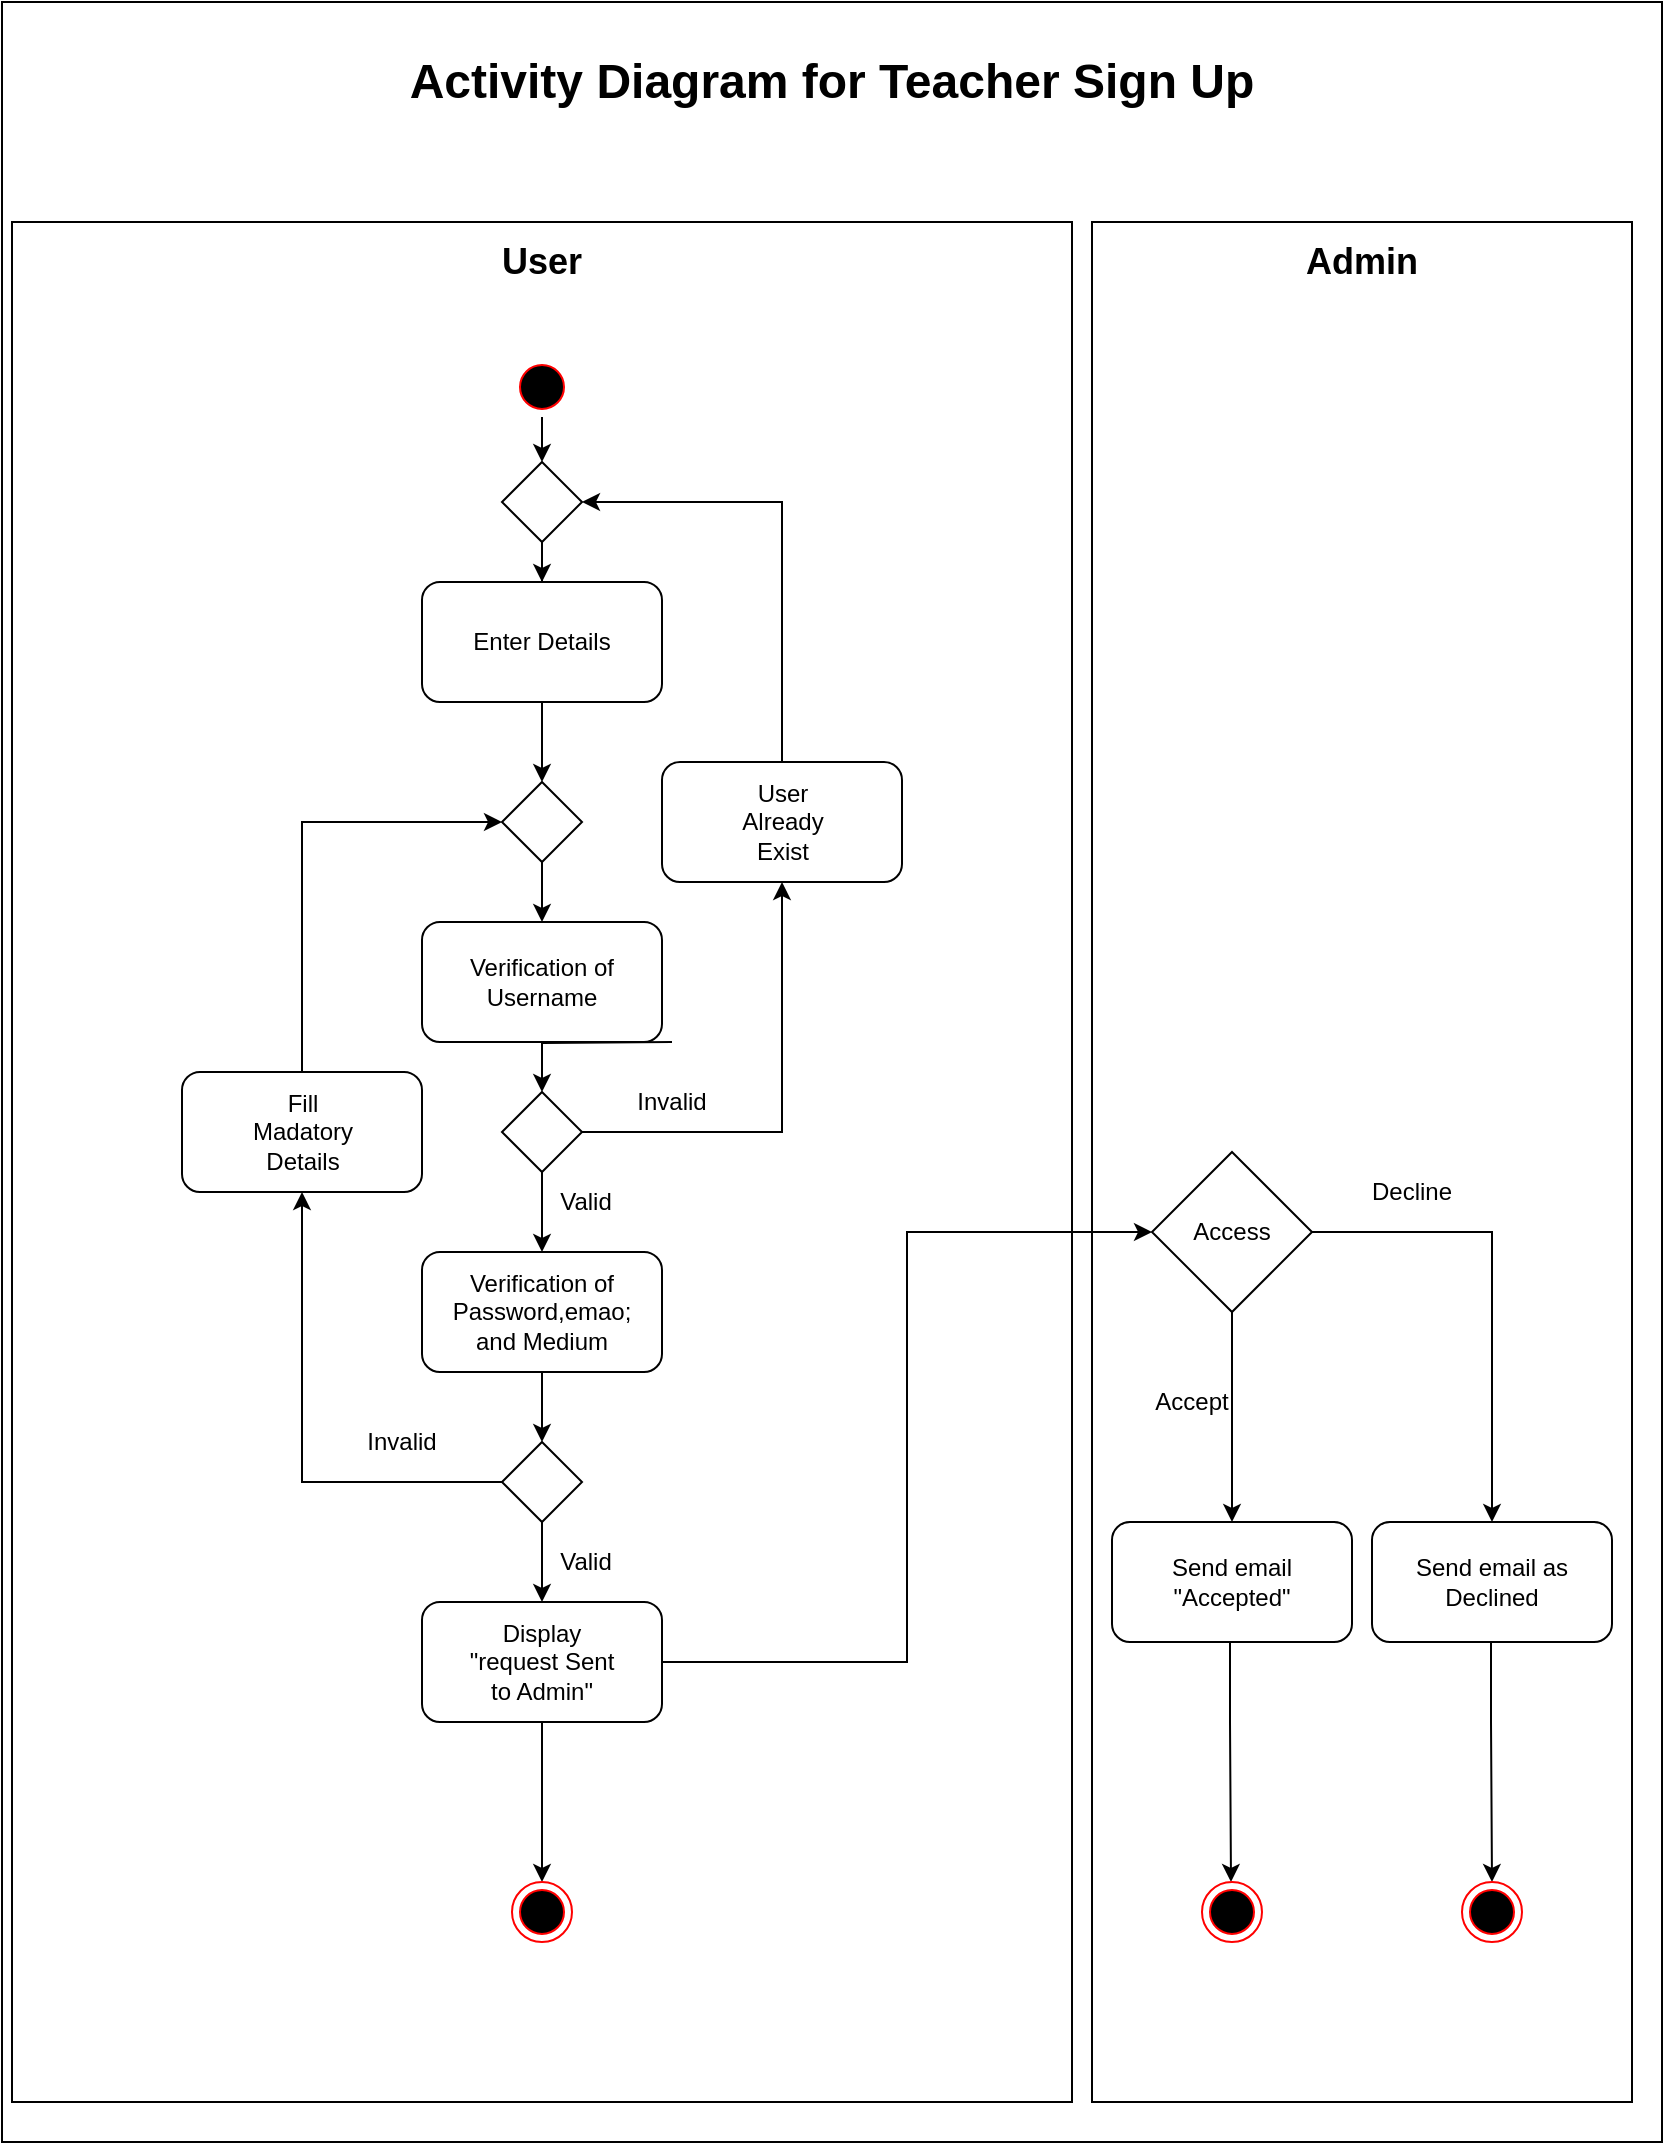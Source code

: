 <mxfile version="13.1.3" type="device"><diagram id="BdIilHtrlR9chm280QcV" name="Page-1"><mxGraphModel dx="868" dy="520" grid="1" gridSize="10" guides="1" tooltips="1" connect="1" arrows="1" fold="1" page="1" pageScale="1" pageWidth="850" pageHeight="1100" math="0" shadow="0"><root><mxCell id="0"/><mxCell id="1" parent="0"/><mxCell id="HknvjhKgZtYXD3BPKuo6-55" value="" style="rounded=0;whiteSpace=wrap;html=1;" parent="1" vertex="1"><mxGeometry x="5" y="10" width="830" height="1070" as="geometry"/></mxCell><mxCell id="lf3XsjxwjyFSs_X_NGFX-31" value="" style="rounded=0;whiteSpace=wrap;html=1;" vertex="1" parent="1"><mxGeometry x="550" y="120" width="270" height="940" as="geometry"/></mxCell><mxCell id="HknvjhKgZtYXD3BPKuo6-56" value="&lt;font style=&quot;font-size: 24px&quot;&gt;&lt;b&gt;Activity Diagram for Teacher Sign Up&lt;/b&gt;&lt;/font&gt;" style="text;html=1;strokeColor=none;fillColor=none;align=center;verticalAlign=middle;whiteSpace=wrap;rounded=0;" parent="1" vertex="1"><mxGeometry x="45" y="30" width="750" height="40" as="geometry"/></mxCell><mxCell id="lf3XsjxwjyFSs_X_NGFX-29" value="" style="rounded=0;whiteSpace=wrap;html=1;" vertex="1" parent="1"><mxGeometry x="10" y="120" width="530" height="940" as="geometry"/></mxCell><mxCell id="HknvjhKgZtYXD3BPKuo6-70" value="" style="edgeStyle=orthogonalEdgeStyle;rounded=0;orthogonalLoop=1;jettySize=auto;html=1;" parent="1" source="0PhBRQSnMe5M3OvecLdr-2" target="HknvjhKgZtYXD3BPKuo6-9" edge="1"><mxGeometry relative="1" as="geometry"/></mxCell><mxCell id="HknvjhKgZtYXD3BPKuo6-1" value="" style="ellipse;html=1;shape=startState;fillColor=#000000;strokeColor=#ff0000;" parent="1" vertex="1"><mxGeometry x="260" y="187.5" width="30" height="30" as="geometry"/></mxCell><mxCell id="lf3XsjxwjyFSs_X_NGFX-46" value="" style="edgeStyle=orthogonalEdgeStyle;rounded=0;orthogonalLoop=1;jettySize=auto;html=1;" edge="1" parent="1" source="HknvjhKgZtYXD3BPKuo6-9" target="lf3XsjxwjyFSs_X_NGFX-34"><mxGeometry relative="1" as="geometry"/></mxCell><mxCell id="HknvjhKgZtYXD3BPKuo6-9" value="" style="rounded=1;whiteSpace=wrap;html=1;" parent="1" vertex="1"><mxGeometry x="215" y="300" width="120" height="60" as="geometry"/></mxCell><mxCell id="lf3XsjxwjyFSs_X_NGFX-49" value="" style="edgeStyle=orthogonalEdgeStyle;rounded=0;orthogonalLoop=1;jettySize=auto;html=1;" edge="1" parent="1" source="HknvjhKgZtYXD3BPKuo6-157" target="HknvjhKgZtYXD3BPKuo6-24"><mxGeometry relative="1" as="geometry"/></mxCell><mxCell id="lf3XsjxwjyFSs_X_NGFX-69" value="" style="edgeStyle=orthogonalEdgeStyle;rounded=0;orthogonalLoop=1;jettySize=auto;html=1;entryX=0;entryY=0.5;entryDx=0;entryDy=0;" edge="1" parent="1" source="HknvjhKgZtYXD3BPKuo6-157" target="lf3XsjxwjyFSs_X_NGFX-11"><mxGeometry relative="1" as="geometry"><mxPoint x="415" y="840" as="targetPoint"/></mxGeometry></mxCell><mxCell id="HknvjhKgZtYXD3BPKuo6-157" value="" style="rounded=1;whiteSpace=wrap;html=1;" parent="1" vertex="1"><mxGeometry x="215" y="810" width="120" height="60" as="geometry"/></mxCell><mxCell id="HknvjhKgZtYXD3BPKuo6-24" value="" style="ellipse;html=1;shape=endState;fillColor=#000000;strokeColor=#ff0000;" parent="1" vertex="1"><mxGeometry x="260" y="950" width="30" height="30" as="geometry"/></mxCell><mxCell id="HknvjhKgZtYXD3BPKuo6-28" value="Enter Details" style="text;html=1;strokeColor=none;fillColor=none;align=center;verticalAlign=middle;whiteSpace=wrap;rounded=0;" parent="1" vertex="1"><mxGeometry x="230" y="320" width="90" height="20" as="geometry"/></mxCell><mxCell id="HknvjhKgZtYXD3BPKuo6-162" value="Display &quot;request Sent to Admin&quot;" style="text;html=1;strokeColor=none;fillColor=none;align=center;verticalAlign=middle;whiteSpace=wrap;rounded=0;" parent="1" vertex="1"><mxGeometry x="233.25" y="830" width="83.5" height="20" as="geometry"/></mxCell><mxCell id="0PhBRQSnMe5M3OvecLdr-2" value="" style="rhombus;whiteSpace=wrap;html=1;" parent="1" vertex="1"><mxGeometry x="255" y="240" width="40" height="40" as="geometry"/></mxCell><mxCell id="0PhBRQSnMe5M3OvecLdr-3" value="" style="edgeStyle=orthogonalEdgeStyle;rounded=0;orthogonalLoop=1;jettySize=auto;html=1;" parent="1" source="HknvjhKgZtYXD3BPKuo6-1" target="0PhBRQSnMe5M3OvecLdr-2" edge="1"><mxGeometry relative="1" as="geometry"><mxPoint x="340" y="217.5" as="sourcePoint"/><mxPoint x="340" y="280" as="targetPoint"/></mxGeometry></mxCell><mxCell id="0PhBRQSnMe5M3OvecLdr-9" value="Invalid" style="text;html=1;strokeColor=none;fillColor=none;align=center;verticalAlign=middle;whiteSpace=wrap;rounded=0;" parent="1" vertex="1"><mxGeometry x="185" y="720" width="40" height="20" as="geometry"/></mxCell><mxCell id="lf3XsjxwjyFSs_X_NGFX-3" value="" style="edgeStyle=orthogonalEdgeStyle;rounded=0;orthogonalLoop=1;jettySize=auto;html=1;entryX=0.5;entryY=0;entryDx=0;entryDy=0;" edge="1" parent="1" target="lf3XsjxwjyFSs_X_NGFX-41"><mxGeometry relative="1" as="geometry"><mxPoint x="340" y="530" as="sourcePoint"/></mxGeometry></mxCell><mxCell id="lf3XsjxwjyFSs_X_NGFX-8" value="" style="edgeStyle=orthogonalEdgeStyle;rounded=0;orthogonalLoop=1;jettySize=auto;html=1;entryX=0.5;entryY=0;entryDx=0;entryDy=0;" edge="1" parent="1" source="lf3XsjxwjyFSs_X_NGFX-43" target="HknvjhKgZtYXD3BPKuo6-157"><mxGeometry relative="1" as="geometry"><mxPoint x="340" y="735" as="targetPoint"/></mxGeometry></mxCell><mxCell id="lf3XsjxwjyFSs_X_NGFX-2" value="" style="rounded=1;whiteSpace=wrap;html=1;" vertex="1" parent="1"><mxGeometry x="215" y="635" width="120" height="60" as="geometry"/></mxCell><mxCell id="HknvjhKgZtYXD3BPKuo6-106" value="Verification of Password,emao; and Medium" style="text;html=1;strokeColor=none;fillColor=none;align=center;verticalAlign=middle;whiteSpace=wrap;rounded=0;" parent="1" vertex="1"><mxGeometry x="226" y="650" width="98" height="30" as="geometry"/></mxCell><mxCell id="lf3XsjxwjyFSs_X_NGFX-4" value="Valid" style="text;html=1;strokeColor=none;fillColor=none;align=center;verticalAlign=middle;whiteSpace=wrap;rounded=0;" vertex="1" parent="1"><mxGeometry x="276.75" y="780" width="40" height="20" as="geometry"/></mxCell><mxCell id="lf3XsjxwjyFSs_X_NGFX-15" value="" style="edgeStyle=orthogonalEdgeStyle;rounded=0;orthogonalLoop=1;jettySize=auto;html=1;entryX=0.5;entryY=0;entryDx=0;entryDy=0;entryPerimeter=0;" edge="1" parent="1" source="lf3XsjxwjyFSs_X_NGFX-11" target="lf3XsjxwjyFSs_X_NGFX-19"><mxGeometry relative="1" as="geometry"><mxPoint x="760" y="766" as="targetPoint"/><Array as="points"><mxPoint x="750" y="625"/></Array></mxGeometry></mxCell><mxCell id="lf3XsjxwjyFSs_X_NGFX-18" value="" style="edgeStyle=orthogonalEdgeStyle;rounded=0;orthogonalLoop=1;jettySize=auto;html=1;entryX=0.5;entryY=0;entryDx=0;entryDy=0;" edge="1" parent="1" source="lf3XsjxwjyFSs_X_NGFX-11" target="lf3XsjxwjyFSs_X_NGFX-16"><mxGeometry relative="1" as="geometry"><mxPoint x="620" y="745" as="targetPoint"/></mxGeometry></mxCell><mxCell id="lf3XsjxwjyFSs_X_NGFX-11" value="" style="rhombus;whiteSpace=wrap;html=1;" vertex="1" parent="1"><mxGeometry x="580" y="585" width="80" height="80" as="geometry"/></mxCell><mxCell id="lf3XsjxwjyFSs_X_NGFX-16" value="" style="rounded=1;whiteSpace=wrap;html=1;" vertex="1" parent="1"><mxGeometry x="560" y="770" width="120" height="60" as="geometry"/></mxCell><mxCell id="lf3XsjxwjyFSs_X_NGFX-19" value="" style="rounded=1;whiteSpace=wrap;html=1;" vertex="1" parent="1"><mxGeometry x="690" y="770" width="120" height="60" as="geometry"/></mxCell><mxCell id="lf3XsjxwjyFSs_X_NGFX-20" value="Access" style="text;html=1;strokeColor=none;fillColor=none;align=center;verticalAlign=middle;whiteSpace=wrap;rounded=0;" vertex="1" parent="1"><mxGeometry x="600" y="615" width="40" height="20" as="geometry"/></mxCell><mxCell id="lf3XsjxwjyFSs_X_NGFX-21" value="Accept" style="text;html=1;strokeColor=none;fillColor=none;align=center;verticalAlign=middle;whiteSpace=wrap;rounded=0;" vertex="1" parent="1"><mxGeometry x="580" y="700" width="40" height="20" as="geometry"/></mxCell><mxCell id="lf3XsjxwjyFSs_X_NGFX-22" value="Decline" style="text;html=1;strokeColor=none;fillColor=none;align=center;verticalAlign=middle;whiteSpace=wrap;rounded=0;" vertex="1" parent="1"><mxGeometry x="690" y="595" width="40" height="20" as="geometry"/></mxCell><mxCell id="lf3XsjxwjyFSs_X_NGFX-23" value="Send email&lt;br&gt;&quot;Accepted&quot;" style="text;html=1;strokeColor=none;fillColor=none;align=center;verticalAlign=middle;whiteSpace=wrap;rounded=0;" vertex="1" parent="1"><mxGeometry x="575" y="790" width="90" height="20" as="geometry"/></mxCell><mxCell id="lf3XsjxwjyFSs_X_NGFX-24" value="Send email as Declined" style="text;html=1;strokeColor=none;fillColor=none;align=center;verticalAlign=middle;whiteSpace=wrap;rounded=0;" vertex="1" parent="1"><mxGeometry x="705" y="785" width="90" height="30" as="geometry"/></mxCell><mxCell id="lf3XsjxwjyFSs_X_NGFX-25" value="" style="edgeStyle=orthogonalEdgeStyle;rounded=0;orthogonalLoop=1;jettySize=auto;html=1;" edge="1" parent="1"><mxGeometry relative="1" as="geometry"><mxPoint x="619" y="830" as="sourcePoint"/><mxPoint x="619.5" y="950" as="targetPoint"/><Array as="points"><mxPoint x="619.5" y="870"/><mxPoint x="619.5" y="870"/></Array></mxGeometry></mxCell><mxCell id="lf3XsjxwjyFSs_X_NGFX-26" value="" style="edgeStyle=orthogonalEdgeStyle;rounded=0;orthogonalLoop=1;jettySize=auto;html=1;" edge="1" parent="1"><mxGeometry relative="1" as="geometry"><mxPoint x="749.5" y="830" as="sourcePoint"/><mxPoint x="750" y="950" as="targetPoint"/><Array as="points"><mxPoint x="750" y="870"/><mxPoint x="750" y="870"/></Array></mxGeometry></mxCell><mxCell id="lf3XsjxwjyFSs_X_NGFX-27" value="" style="ellipse;html=1;shape=endState;fillColor=#000000;strokeColor=#ff0000;" vertex="1" parent="1"><mxGeometry x="605" y="950" width="30" height="30" as="geometry"/></mxCell><mxCell id="lf3XsjxwjyFSs_X_NGFX-28" value="" style="ellipse;html=1;shape=endState;fillColor=#000000;strokeColor=#ff0000;" vertex="1" parent="1"><mxGeometry x="735" y="950" width="30" height="30" as="geometry"/></mxCell><mxCell id="lf3XsjxwjyFSs_X_NGFX-32" value="&lt;b&gt;&lt;font style=&quot;font-size: 18px&quot;&gt;User&lt;/font&gt;&lt;/b&gt;" style="text;html=1;strokeColor=none;fillColor=none;align=center;verticalAlign=middle;whiteSpace=wrap;rounded=0;" vertex="1" parent="1"><mxGeometry x="255" y="130" width="40" height="20" as="geometry"/></mxCell><mxCell id="lf3XsjxwjyFSs_X_NGFX-33" value="&lt;b&gt;&lt;font style=&quot;font-size: 18px&quot;&gt;Admin&lt;/font&gt;&lt;/b&gt;" style="text;html=1;strokeColor=none;fillColor=none;align=center;verticalAlign=middle;whiteSpace=wrap;rounded=0;" vertex="1" parent="1"><mxGeometry x="595" y="130" width="180" height="20" as="geometry"/></mxCell><mxCell id="lf3XsjxwjyFSs_X_NGFX-47" value="" style="edgeStyle=orthogonalEdgeStyle;rounded=0;orthogonalLoop=1;jettySize=auto;html=1;" edge="1" parent="1" source="lf3XsjxwjyFSs_X_NGFX-34" target="lf3XsjxwjyFSs_X_NGFX-39"><mxGeometry relative="1" as="geometry"/></mxCell><mxCell id="lf3XsjxwjyFSs_X_NGFX-34" value="" style="rhombus;whiteSpace=wrap;html=1;" vertex="1" parent="1"><mxGeometry x="255" y="400" width="40" height="40" as="geometry"/></mxCell><mxCell id="lf3XsjxwjyFSs_X_NGFX-39" value="" style="rounded=1;whiteSpace=wrap;html=1;" vertex="1" parent="1"><mxGeometry x="215" y="470" width="120" height="60" as="geometry"/></mxCell><mxCell id="lf3XsjxwjyFSs_X_NGFX-42" value="" style="edgeStyle=orthogonalEdgeStyle;rounded=0;orthogonalLoop=1;jettySize=auto;html=1;entryX=0.5;entryY=0;entryDx=0;entryDy=0;" edge="1" parent="1" source="lf3XsjxwjyFSs_X_NGFX-41" target="lf3XsjxwjyFSs_X_NGFX-2"><mxGeometry relative="1" as="geometry"><mxPoint x="341" y="630" as="targetPoint"/></mxGeometry></mxCell><mxCell id="lf3XsjxwjyFSs_X_NGFX-59" value="" style="edgeStyle=orthogonalEdgeStyle;rounded=0;orthogonalLoop=1;jettySize=auto;html=1;entryX=0.5;entryY=1;entryDx=0;entryDy=0;" edge="1" parent="1" source="lf3XsjxwjyFSs_X_NGFX-41" target="lf3XsjxwjyFSs_X_NGFX-56"><mxGeometry relative="1" as="geometry"><mxPoint x="375" y="575" as="targetPoint"/></mxGeometry></mxCell><mxCell id="lf3XsjxwjyFSs_X_NGFX-41" value="" style="rhombus;whiteSpace=wrap;html=1;" vertex="1" parent="1"><mxGeometry x="255" y="555" width="40" height="40" as="geometry"/></mxCell><mxCell id="lf3XsjxwjyFSs_X_NGFX-54" value="" style="edgeStyle=orthogonalEdgeStyle;rounded=0;orthogonalLoop=1;jettySize=auto;html=1;entryX=0.5;entryY=1;entryDx=0;entryDy=0;" edge="1" parent="1" source="lf3XsjxwjyFSs_X_NGFX-43" target="lf3XsjxwjyFSs_X_NGFX-55"><mxGeometry relative="1" as="geometry"><mxPoint x="175" y="750" as="targetPoint"/></mxGeometry></mxCell><mxCell id="lf3XsjxwjyFSs_X_NGFX-43" value="" style="rhombus;whiteSpace=wrap;html=1;" vertex="1" parent="1"><mxGeometry x="255" y="730" width="40" height="40" as="geometry"/></mxCell><mxCell id="lf3XsjxwjyFSs_X_NGFX-44" value="" style="edgeStyle=orthogonalEdgeStyle;rounded=0;orthogonalLoop=1;jettySize=auto;html=1;entryX=0.5;entryY=0;entryDx=0;entryDy=0;" edge="1" parent="1" source="lf3XsjxwjyFSs_X_NGFX-2" target="lf3XsjxwjyFSs_X_NGFX-43"><mxGeometry relative="1" as="geometry"><mxPoint x="340" y="695" as="sourcePoint"/><mxPoint x="340.5" y="815" as="targetPoint"/></mxGeometry></mxCell><mxCell id="HknvjhKgZtYXD3BPKuo6-29" value="Verification of Username" style="text;html=1;strokeColor=none;fillColor=none;align=center;verticalAlign=middle;whiteSpace=wrap;rounded=0;" parent="1" vertex="1"><mxGeometry x="225" y="480" width="100" height="40" as="geometry"/></mxCell><mxCell id="lf3XsjxwjyFSs_X_NGFX-50" value="Valid" style="text;html=1;strokeColor=none;fillColor=none;align=center;verticalAlign=middle;whiteSpace=wrap;rounded=0;" vertex="1" parent="1"><mxGeometry x="276.75" y="600" width="40" height="20" as="geometry"/></mxCell><mxCell id="lf3XsjxwjyFSs_X_NGFX-61" value="" style="edgeStyle=orthogonalEdgeStyle;rounded=0;orthogonalLoop=1;jettySize=auto;html=1;entryX=0;entryY=0.5;entryDx=0;entryDy=0;exitX=0.5;exitY=0;exitDx=0;exitDy=0;" edge="1" parent="1" source="lf3XsjxwjyFSs_X_NGFX-55" target="lf3XsjxwjyFSs_X_NGFX-34"><mxGeometry relative="1" as="geometry"><mxPoint x="155" y="465" as="targetPoint"/><Array as="points"><mxPoint x="155" y="420"/></Array></mxGeometry></mxCell><mxCell id="lf3XsjxwjyFSs_X_NGFX-55" value="" style="rounded=1;whiteSpace=wrap;html=1;" vertex="1" parent="1"><mxGeometry x="95" y="545" width="120" height="60" as="geometry"/></mxCell><mxCell id="lf3XsjxwjyFSs_X_NGFX-63" value="" style="edgeStyle=orthogonalEdgeStyle;rounded=0;orthogonalLoop=1;jettySize=auto;html=1;entryX=1;entryY=0.5;entryDx=0;entryDy=0;exitX=0.5;exitY=0;exitDx=0;exitDy=0;" edge="1" parent="1" source="lf3XsjxwjyFSs_X_NGFX-56" target="0PhBRQSnMe5M3OvecLdr-2"><mxGeometry relative="1" as="geometry"><mxPoint x="395" y="310" as="targetPoint"/></mxGeometry></mxCell><mxCell id="lf3XsjxwjyFSs_X_NGFX-56" value="" style="rounded=1;whiteSpace=wrap;html=1;" vertex="1" parent="1"><mxGeometry x="335" y="390" width="120" height="60" as="geometry"/></mxCell><mxCell id="lf3XsjxwjyFSs_X_NGFX-65" value="Invalid" style="text;html=1;strokeColor=none;fillColor=none;align=center;verticalAlign=middle;whiteSpace=wrap;rounded=0;" vertex="1" parent="1"><mxGeometry x="320" y="550" width="40" height="20" as="geometry"/></mxCell><mxCell id="lf3XsjxwjyFSs_X_NGFX-66" value="User Already Exist" style="text;html=1;strokeColor=none;fillColor=none;align=center;verticalAlign=middle;whiteSpace=wrap;rounded=0;" vertex="1" parent="1"><mxGeometry x="362.5" y="410" width="65" height="20" as="geometry"/></mxCell><mxCell id="lf3XsjxwjyFSs_X_NGFX-67" value="Fill Madatory Details" style="text;html=1;strokeColor=none;fillColor=none;align=center;verticalAlign=middle;whiteSpace=wrap;rounded=0;" vertex="1" parent="1"><mxGeometry x="122.5" y="565" width="65" height="20" as="geometry"/></mxCell></root></mxGraphModel></diagram></mxfile>